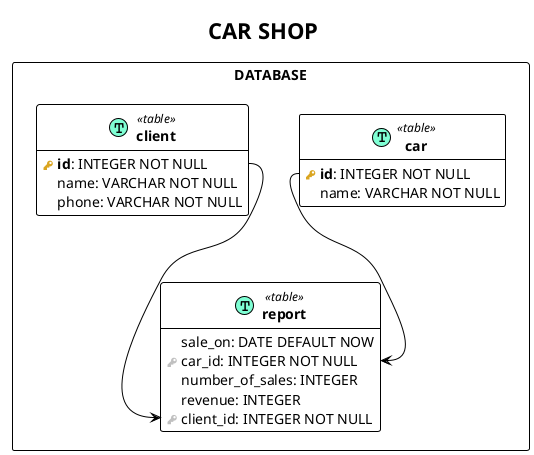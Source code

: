 @startuml
    !theme plain
    hide empty methods

    !procedure $schema($name, $slug)
        package "$name" as $slug <<Rectangle>>
    !endprocedure

    !procedure $table($name, $slug)
        entity "<b>$name</b>" as $slug << (T, Aquamarine) table >>
    !endprocedure

    !procedure $pk($name)
        <color:#GoldenRod><&key></color> <b>$name</b>
    !endprocedure

    !procedure $fk($name)
        <color:#Silver><&key></color> $name
    !endprocedure

    !procedure $column($name)
        {field} <color:#White><&media-record></color> $name
    !endprocedure

    title "CAR SHOP"

    $schema("DATABASE", "id_001") {
        $table("car", "id_001") {
            $pk("id"): INTEGER NOT NULL
            $column("name"): VARCHAR NOT NULL
        }
        $table("client", "id_002") {
            $pk("id"): INTEGER NOT NULL
            $column("name"): VARCHAR NOT NULL
            $column("phone"): VARCHAR NOT NULL
        }
        $table("report", "id_003") {
            $column("sale_on"): DATE DEFAULT NOW
            $fk("car_id"): INTEGER NOT NULL
            $column("number_of_sales"): INTEGER
            $column("revenue"): INTEGER
            $fk("client_id"): INTEGER NOT NULL
        }
    }

    id_001.id_001::id --> id_001.id_003::car_id
    id_001.id_002::id --> id_001.id_003::client_id
@enduml